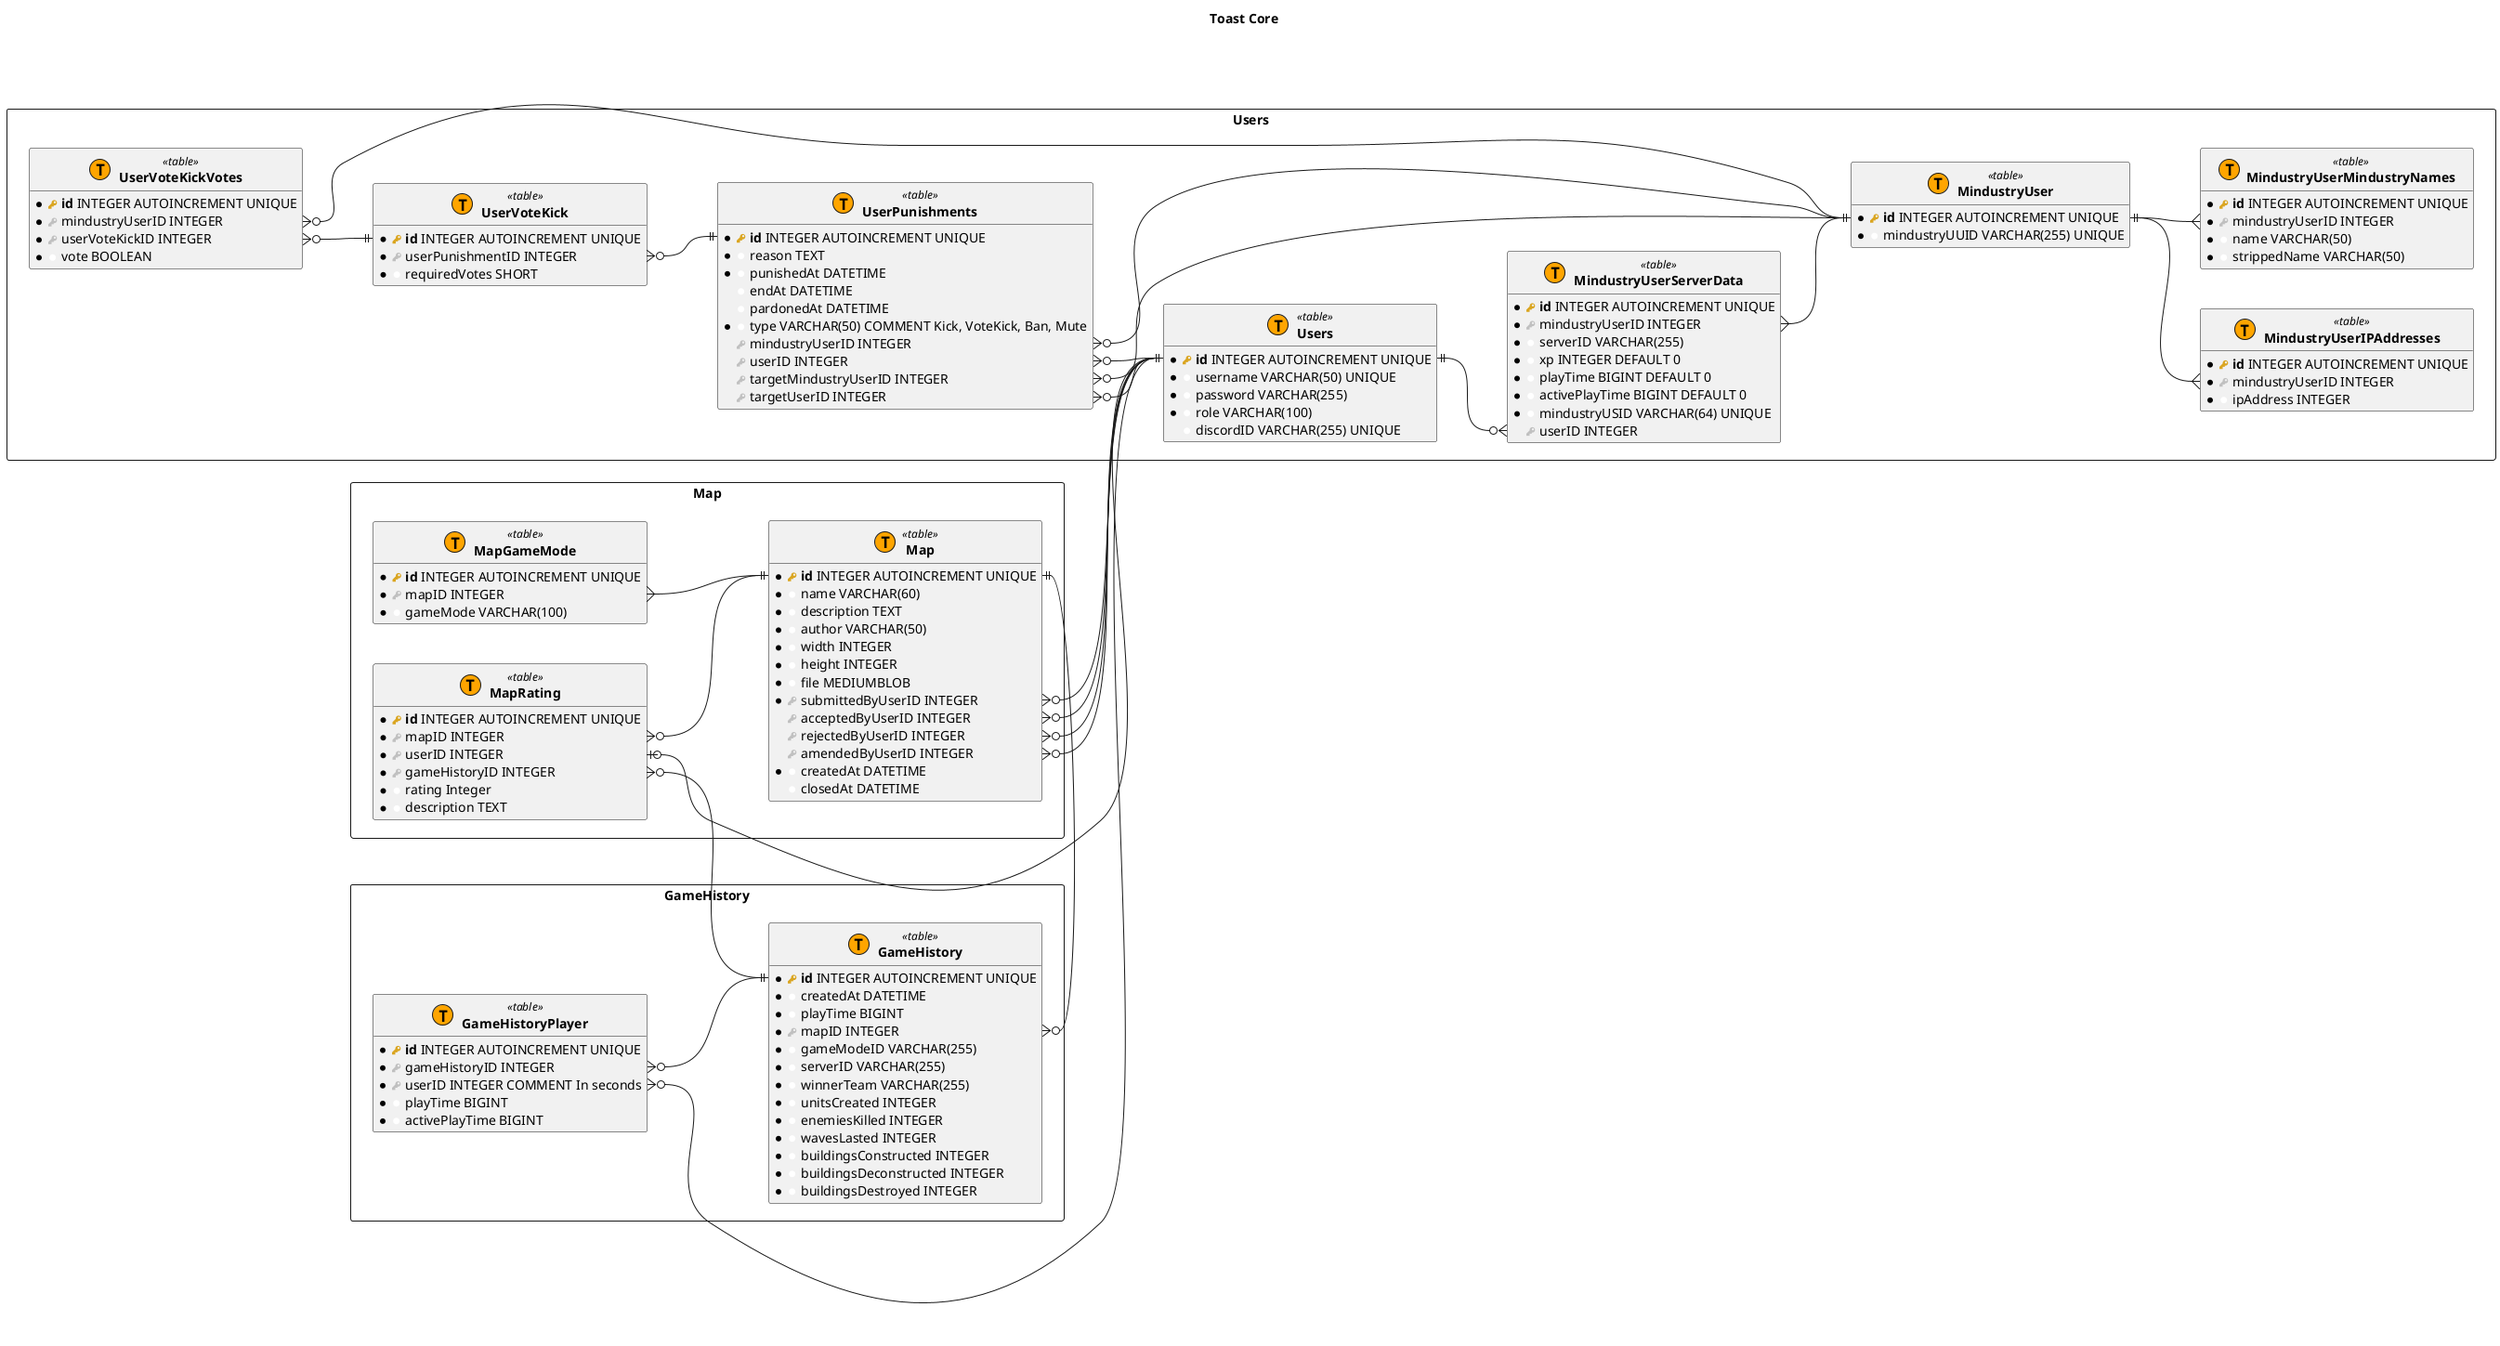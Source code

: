 @startuml

hide empty methods

!procedure $schema($name)
package "$name" as $name <<Rectangle>>
!endprocedure

!procedure $table($name)
entity "<b>$name</b>" as $name << (T, Orange) table >>
!endprocedure

!procedure $view($name)
entity "<b>$name</b>" as $name << (V, Aquamarine) view >>
!endprocedure

!procedure $pk($name)
<color:#GoldenRod><&key></color> <b>$name</b>
!endprocedure

!procedure $fk($name)
<color:#Silver><&key></color> $name
!endprocedure

!procedure $column($name)
{field} <color:#White><&media-record></color> $name
!endprocedure

title "Toast Core"

left to right direction

$schema("Users") {
    $table("Users") {
        * $pk("id") INTEGER AUTOINCREMENT UNIQUE
        * $column("username") VARCHAR(50) UNIQUE
        * $column("password") VARCHAR(255)
        * $column("role") VARCHAR(100)
          $column("discordID") VARCHAR(255) UNIQUE
    }

    $table("MindustryUserServerData") {
        * $pk("id") INTEGER AUTOINCREMENT UNIQUE
        * $fk("mindustryUserID") INTEGER
        * $column("serverID") VARCHAR(255)
        * $column("xp") INTEGER DEFAULT 0
        * $column("playTime") BIGINT DEFAULT 0
        * $column("activePlayTime") BIGINT DEFAULT 0
        * $column("mindustryUSID") VARCHAR(64) UNIQUE
          $fk("userID") INTEGER
    }

    $table("MindustryUser") {
        * $pk("id") INTEGER AUTOINCREMENT UNIQUE
        * $column("mindustryUUID") VARCHAR(255) UNIQUE
    }

    $table("MindustryUserIPAddresses") {
        * $pk("id") INTEGER AUTOINCREMENT UNIQUE
        * $fk("mindustryUserID") INTEGER
        * $column("ipAddress") INTEGER
    }

    $table("MindustryUserMindustryNames") {
        * $pk("id") INTEGER AUTOINCREMENT UNIQUE
        * $fk("mindustryUserID") INTEGER
        * $column("name") VARCHAR(50)
        * $column("strippedName") VARCHAR(50)
    }

    $table("UserPunishments") {
        * $pk("id") INTEGER AUTOINCREMENT UNIQUE
        * $column("reason") TEXT
        * $column("punishedAt") DATETIME
          $column("endAt") DATETIME
          $column("pardonedAt") DATETIME
        * $column("type") VARCHAR(50) COMMENT Kick, VoteKick, Ban, Mute
          $fk("mindustryUserID") INTEGER
          $fk("userID") INTEGER
          $fk("targetMindustryUserID") INTEGER
          $fk("targetUserID") INTEGER
    }

    $table("UserVoteKick") {
        * $pk("id") INTEGER AUTOINCREMENT UNIQUE
        * $fk("userPunishmentID") INTEGER
        * $column("requiredVotes") SHORT
    }

    $table("UserVoteKickVotes") {
        * $pk("id") INTEGER AUTOINCREMENT UNIQUE
        * $fk("mindustryUserID") INTEGER
        * $fk("userVoteKickID") INTEGER
        * $column("vote") BOOLEAN
    }

    Users::id ||--o{ MindustryUserServerData::userID
    MindustryUserServerData::mindustryUserID }--|| MindustryUser::id

    MindustryUser::id ||--{ MindustryUserIPAddresses::mindustryUserID
    MindustryUser::id ||--{ MindustryUserMindustryNames::mindustryUserID

    UserPunishments::userID }o--|| Users::id
    UserPunishments::mindustryUserID }o--|| MindustryUser::id
    UserPunishments::targetUserID }o--|| Users::id
    UserPunishments::targetMindustryUserID }o--|| MindustryUser::id

    UserVoteKick::userPunishmentID }o--|| UserPunishments::id

    UserVoteKickVotes::userVoteKickID }o--|| UserVoteKick::id
    UserVoteKickVotes::mindustryUserID }o--|| MindustryUser::id
}

$schema("Map") {
    $table("Map") {
        * $pk("id") INTEGER AUTOINCREMENT UNIQUE
        * $column("name") VARCHAR(60)
        * $column("description") TEXT
        * $column("author") VARCHAR(50)
        * $column("width") INTEGER
        * $column("height") INTEGER
        * $column("file") MEDIUMBLOB
        * $fk("submittedByUserID") INTEGER
          $fk("acceptedByUserID") INTEGER
          $fk("rejectedByUserID") INTEGER
          $fk("amendedByUserID") INTEGER
        * $column("createdAt") DATETIME
          $column("closedAt") DATETIME
    }

    $table("MapGameMode") {
        * $pk("id") INTEGER AUTOINCREMENT UNIQUE
        * $fk("mapID") INTEGER
        * $column("gameMode") VARCHAR(100)
    }

    $table("MapRating") {
        * $pk("id") INTEGER AUTOINCREMENT UNIQUE
        * $fk("mapID") INTEGER
        * $fk("userID") INTEGER
        * $fk("gameHistoryID") INTEGER
        * $column("rating") Integer
        * $column("description") TEXT
    }

    Map::submittedByUserID }o--|| Users.Users::id
    Map::acceptedByUserID }o--|| Users.Users::id
    Map::rejectedByUserID }o--|| Users.Users::id
    Map::amendedByUserID }o--|| Users.Users::id
    MapRating::mapID }o--|| Map::id
    MapRating::userID |o--|| Users.Users::id

    MapGameMode::mapID }--|| Map::id
}

$schema("GameHistory") {
    $table("GameHistory") {
        * $pk("id") INTEGER AUTOINCREMENT UNIQUE
        * $column("createdAt") DATETIME
        * $column("playTime") BIGINT
        * $fk("mapID") INTEGER
        * $column("gameModeID") VARCHAR(255)
        * $column("serverID") VARCHAR(255)
        * $column("winnerTeam") VARCHAR(255)
        * $column("unitsCreated") INTEGER
        * $column("enemiesKilled") INTEGER
        * $column("wavesLasted") INTEGER
        * $column("buildingsConstructed") INTEGER
        * $column("buildingsDeconstructed") INTEGER
        * $column("buildingsDestroyed") INTEGER
    }

    $table("GameHistoryPlayer") {
        * $pk("id") INTEGER AUTOINCREMENT UNIQUE
        * $fk("gameHistoryID") INTEGER
        * $fk("userID") INTEGER COMMENT In seconds
        * $column("playTime") BIGINT
        * $column("activePlayTime") BIGINT
    }

    GameHistoryPlayer::gameHistoryID }o--|| GameHistory::id
    GameHistoryPlayer::userID }o--|| Users.Users::id
    GameHistory::mapID }o--|| Map.Map::id
}

Map.MapRating::gameHistoryID }o--|| GameHistory.GameHistory::id

@enduml